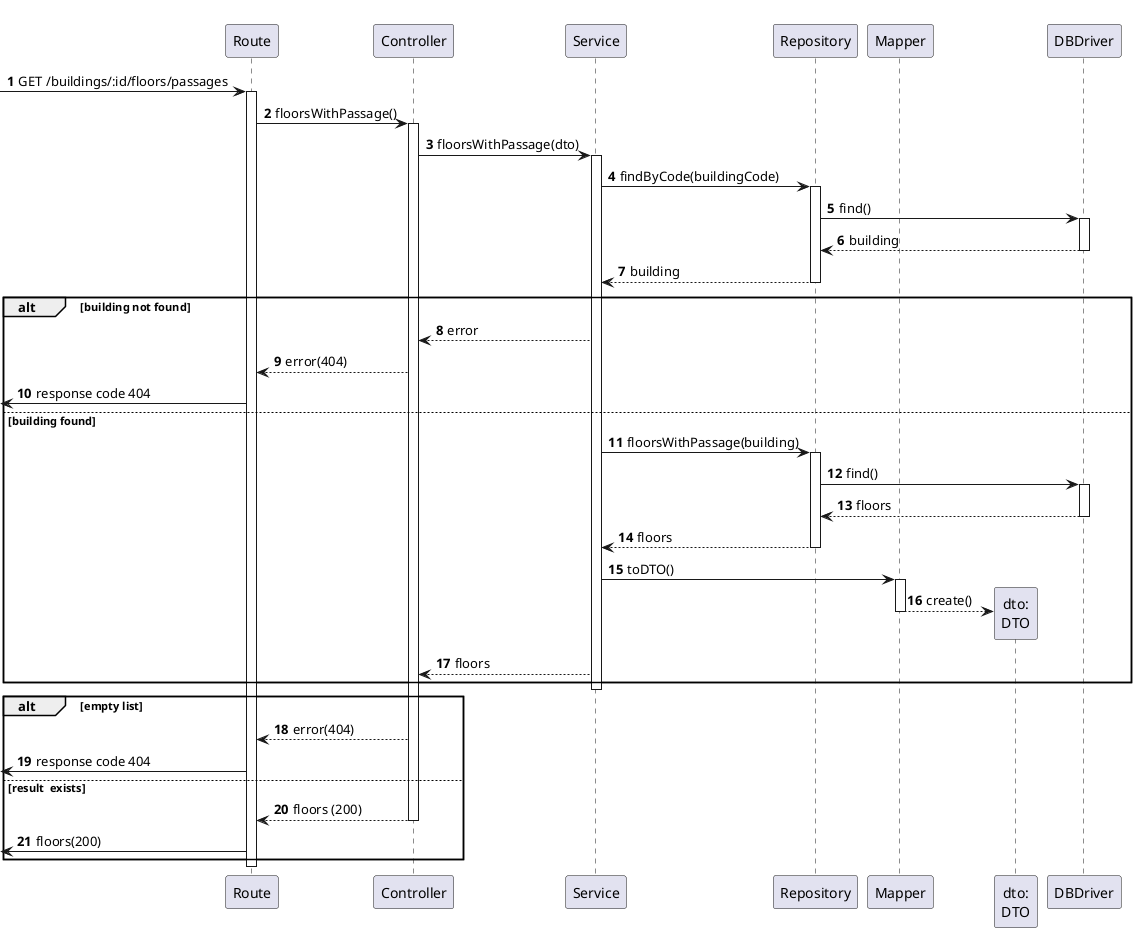 @startuml
autonumber

participant "Route" as rt
participant "Controller" as ctrl
participant "Service" as svc
participant "Repository" as repo

participant "Mapper" as map
participant "dto:\nDTO" as dto

participant "DBDriver" as db

[-> rt : GET /buildings/:id/floors/passages

activate rt
    rt -> ctrl : floorsWithPassage()
    activate ctrl
        ctrl -> svc : floorsWithPassage(dto)
        activate svc
            svc -> repo : findByCode(buildingCode)
            activate repo
                repo -> db : find()
                activate db
                    db --> repo : building
                deactivate db

                repo --> svc : building
            deactivate repo

            alt building not found
                svc --> ctrl : error
                ctrl --> rt : error(404)
                [<- rt : response code 404
            else building found
                svc -> repo : floorsWithPassage(building)
                activate repo
                    repo -> db : find()
                    activate db
                        db --> repo : floors
                    deactivate db

                    repo --> svc : floors
                deactivate repo

                svc -> map : toDTO()
                activate map
                    map --> dto **:create()
                deactivate map
                svc --> ctrl : floors
            end
        deactivate svc

        alt empty list
            ctrl --> rt : error(404)
            [<- rt : response code 404
        else result  exists
            ctrl --> rt : floors (200)
            deactivate ctrl
            [<- rt : floors(200)
        end
deactivate rt

@enduml
